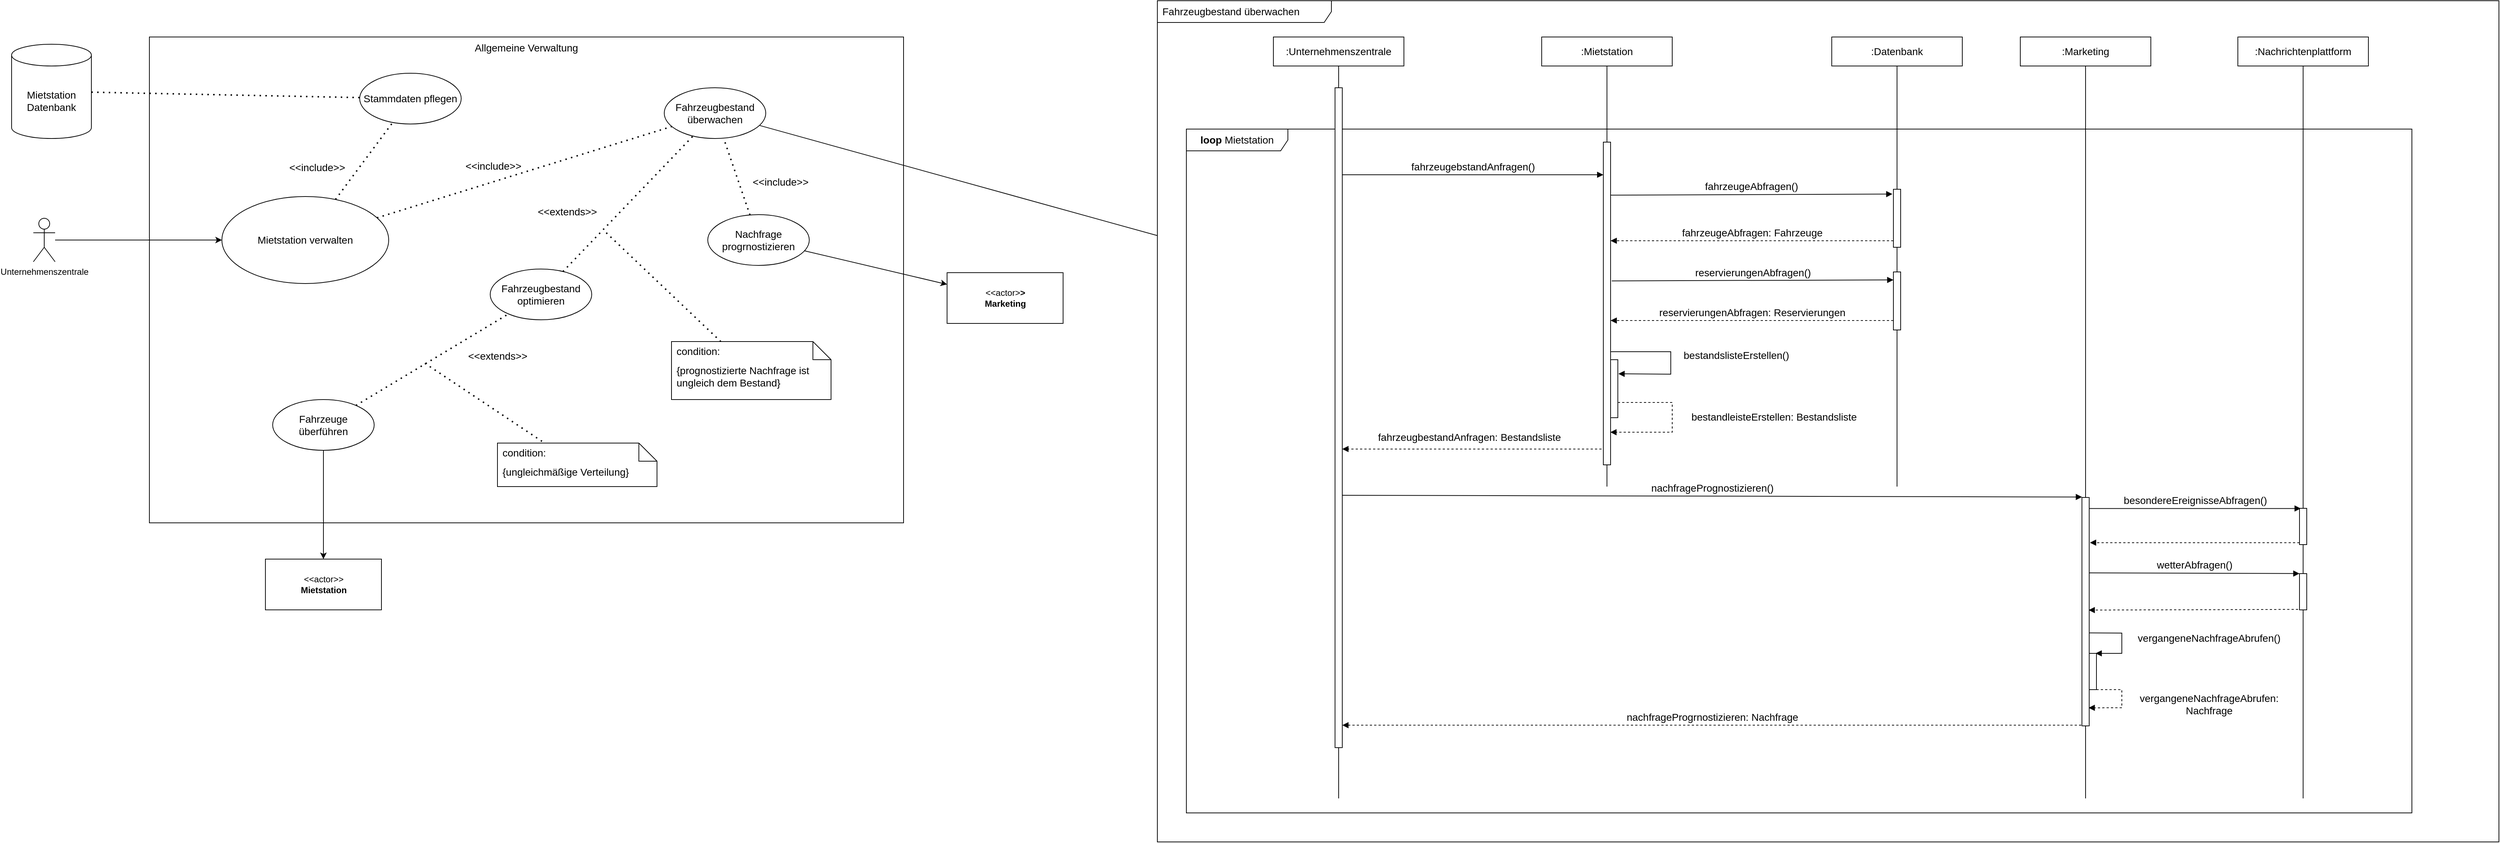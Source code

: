 <mxfile version="16.2.2" type="github">
  <diagram id="T9YhzOFRz3ybyIc2CFFb" name="Page-1">
    <mxGraphModel dx="3977" dy="2266" grid="1" gridSize="10" guides="1" tooltips="1" connect="1" arrows="1" fold="1" page="1" pageScale="1" pageWidth="1600" pageHeight="900" math="0" shadow="0">
      <root>
        <mxCell id="0" />
        <mxCell id="1" parent="0" />
        <mxCell id="yq6vvfXI3uli9TNve_ER-16" value="Fahrzeugbestand überwachen" style="shape=umlFrame;whiteSpace=wrap;html=1;width=240;height=30;boundedLbl=1;verticalAlign=middle;align=left;spacingLeft=5;fontSize=14;" vertex="1" parent="1">
          <mxGeometry x="1630" y="40" width="1850" height="1160" as="geometry" />
        </mxCell>
        <mxCell id="yq6vvfXI3uli9TNve_ER-29" value="&lt;b&gt;loop&lt;/b&gt; Mietstation" style="shape=umlFrame;whiteSpace=wrap;html=1;fontSize=14;width=140;height=30;" vertex="1" parent="1">
          <mxGeometry x="1670" y="217" width="1690" height="943" as="geometry" />
        </mxCell>
        <mxCell id="vpkyE2I-De3JcrigjXew-1" value="Unternehmenszentrale" style="shape=umlActor;verticalLabelPosition=bottom;verticalAlign=top;html=1;" parent="1" vertex="1">
          <mxGeometry x="80" y="340" width="30" height="60" as="geometry" />
        </mxCell>
        <mxCell id="vpkyE2I-De3JcrigjXew-2" value="Allgemeine Verwaltung" style="rounded=0;whiteSpace=wrap;html=1;verticalAlign=top;fontSize=14;" parent="1" vertex="1">
          <mxGeometry x="240" y="90" width="1040" height="670" as="geometry" />
        </mxCell>
        <mxCell id="vpkyE2I-De3JcrigjXew-8" value="Stammdaten pflegen" style="ellipse;whiteSpace=wrap;html=1;fontSize=14;" parent="1" vertex="1">
          <mxGeometry x="530" y="140" width="140" height="70" as="geometry" />
        </mxCell>
        <mxCell id="vpkyE2I-De3JcrigjXew-9" value="" style="endArrow=classic;html=1;rounded=0;fontSize=14;" parent="1" source="vpkyE2I-De3JcrigjXew-1" target="vpkyE2I-De3JcrigjXew-19" edge="1">
          <mxGeometry width="50" height="50" relative="1" as="geometry">
            <mxPoint x="680" y="440" as="sourcePoint" />
            <mxPoint x="300" y="269.861" as="targetPoint" />
          </mxGeometry>
        </mxCell>
        <mxCell id="vpkyE2I-De3JcrigjXew-10" value="Fahrzeugbestand überwachen" style="ellipse;whiteSpace=wrap;html=1;fontSize=14;" parent="1" vertex="1">
          <mxGeometry x="950" y="160" width="140" height="70" as="geometry" />
        </mxCell>
        <mxCell id="vpkyE2I-De3JcrigjXew-11" value="Fahrzeugbestand optimieren" style="ellipse;whiteSpace=wrap;html=1;fontSize=14;" parent="1" vertex="1">
          <mxGeometry x="710" y="410" width="140" height="70" as="geometry" />
        </mxCell>
        <mxCell id="vpkyE2I-De3JcrigjXew-12" value="Fahrzeuge überführen" style="ellipse;whiteSpace=wrap;html=1;fontSize=14;" parent="1" vertex="1">
          <mxGeometry x="410" y="590" width="140" height="70" as="geometry" />
        </mxCell>
        <mxCell id="vpkyE2I-De3JcrigjXew-13" value="&amp;lt;&amp;lt;include&amp;gt;&amp;gt;" style="endArrow=none;dashed=1;html=1;dashPattern=1 3;strokeWidth=2;rounded=0;fontSize=14;" parent="1" source="vpkyE2I-De3JcrigjXew-19" target="vpkyE2I-De3JcrigjXew-8" edge="1">
          <mxGeometry x="-0.706" y="48" width="50" height="50" relative="1" as="geometry">
            <mxPoint x="537.727" y="280" as="sourcePoint" />
            <mxPoint x="730" y="440" as="targetPoint" />
            <mxPoint x="1" as="offset" />
          </mxGeometry>
        </mxCell>
        <mxCell id="vpkyE2I-De3JcrigjXew-14" value="&amp;lt;&amp;lt;include&amp;gt;&amp;gt;" style="endArrow=none;dashed=1;html=1;dashPattern=1 3;strokeWidth=2;rounded=0;fontSize=14;" parent="1" source="vpkyE2I-De3JcrigjXew-19" target="vpkyE2I-De3JcrigjXew-10" edge="1">
          <mxGeometry x="-0.183" y="21" width="50" height="50" relative="1" as="geometry">
            <mxPoint x="610" y="348.133" as="sourcePoint" />
            <mxPoint x="730" y="440" as="targetPoint" />
            <mxPoint as="offset" />
          </mxGeometry>
        </mxCell>
        <mxCell id="vpkyE2I-De3JcrigjXew-16" value="&amp;lt;&amp;lt;extends&amp;gt;&amp;gt;" style="endArrow=none;dashed=1;html=1;dashPattern=1 3;strokeWidth=2;rounded=0;fontSize=14;" parent="1" source="vpkyE2I-De3JcrigjXew-12" target="vpkyE2I-De3JcrigjXew-11" edge="1">
          <mxGeometry x="0.65" y="-42" width="50" height="50" relative="1" as="geometry">
            <mxPoint x="680" y="490" as="sourcePoint" />
            <mxPoint x="730" y="440" as="targetPoint" />
            <mxPoint as="offset" />
          </mxGeometry>
        </mxCell>
        <mxCell id="vpkyE2I-De3JcrigjXew-17" value="&amp;lt;&amp;lt;include&amp;gt;&amp;gt;" style="endArrow=none;dashed=1;html=1;dashPattern=1 3;strokeWidth=2;rounded=0;fontSize=14;startArrow=none;" parent="1" source="yq6vvfXI3uli9TNve_ER-58" target="vpkyE2I-De3JcrigjXew-10" edge="1">
          <mxGeometry x="-0.474" y="-54" width="50" height="50" relative="1" as="geometry">
            <mxPoint x="680" y="490" as="sourcePoint" />
            <mxPoint x="596.707" y="420" as="targetPoint" />
            <mxPoint as="offset" />
          </mxGeometry>
        </mxCell>
        <mxCell id="vpkyE2I-De3JcrigjXew-19" value="Mietstation verwalten" style="ellipse;whiteSpace=wrap;html=1;fontSize=14;" parent="1" vertex="1">
          <mxGeometry x="340" y="310" width="230" height="120" as="geometry" />
        </mxCell>
        <mxCell id="vpkyE2I-De3JcrigjXew-20" value="{ungleichmäßige Verteilung}" style="shape=note2;boundedLbl=1;whiteSpace=wrap;html=1;size=25;verticalAlign=top;align=left;spacingLeft=5;fontSize=14;" parent="1" vertex="1">
          <mxGeometry x="720" y="650" width="220" height="60" as="geometry" />
        </mxCell>
        <mxCell id="vpkyE2I-De3JcrigjXew-21" value="condition:" style="resizeWidth=1;part=1;strokeColor=none;fillColor=none;align=left;spacingLeft=5;fontSize=14;" parent="vpkyE2I-De3JcrigjXew-20" vertex="1">
          <mxGeometry width="220" height="25" relative="1" as="geometry" />
        </mxCell>
        <mxCell id="vpkyE2I-De3JcrigjXew-22" value="" style="endArrow=none;dashed=1;html=1;dashPattern=1 3;strokeWidth=2;rounded=0;fontSize=14;startArrow=none;startFill=0;" parent="1" target="vpkyE2I-De3JcrigjXew-20" edge="1">
          <mxGeometry width="50" height="50" relative="1" as="geometry">
            <mxPoint x="620" y="540" as="sourcePoint" />
            <mxPoint x="730" y="440" as="targetPoint" />
          </mxGeometry>
        </mxCell>
        <mxCell id="vpkyE2I-De3JcrigjXew-23" value="{prognostizierte Nachfrage ist ungleich dem Bestand}" style="shape=note2;boundedLbl=1;whiteSpace=wrap;html=1;size=25;verticalAlign=top;align=left;spacingLeft=5;fontSize=14;" parent="1" vertex="1">
          <mxGeometry x="960" y="510" width="220" height="80" as="geometry" />
        </mxCell>
        <mxCell id="vpkyE2I-De3JcrigjXew-24" value="condition:" style="resizeWidth=1;part=1;strokeColor=none;fillColor=none;align=left;spacingLeft=5;fontSize=14;" parent="vpkyE2I-De3JcrigjXew-23" vertex="1">
          <mxGeometry width="220" height="25" relative="1" as="geometry" />
        </mxCell>
        <mxCell id="vpkyE2I-De3JcrigjXew-25" value="" style="endArrow=none;dashed=1;html=1;dashPattern=1 3;strokeWidth=2;rounded=0;fontSize=14;" parent="1" target="vpkyE2I-De3JcrigjXew-23" edge="1">
          <mxGeometry width="50" height="50" relative="1" as="geometry">
            <mxPoint x="870" y="360" as="sourcePoint" />
            <mxPoint x="790" y="480" as="targetPoint" />
          </mxGeometry>
        </mxCell>
        <mxCell id="yq6vvfXI3uli9TNve_ER-6" value="&amp;lt;&amp;lt;actor&amp;gt;&amp;gt;&lt;br&gt;&lt;b&gt;Mietstation&lt;/b&gt;" style="text;html=1;align=center;verticalAlign=middle;dashed=0;fillColor=#ffffff;strokeColor=#000000;" vertex="1" parent="1">
          <mxGeometry x="400" y="810" width="160" height="70" as="geometry" />
        </mxCell>
        <mxCell id="yq6vvfXI3uli9TNve_ER-11" value="&lt;div&gt;Mietstation&lt;br&gt;&lt;/div&gt;&lt;div&gt;Datenbank&lt;/div&gt;" style="shape=cylinder3;whiteSpace=wrap;html=1;boundedLbl=1;backgroundOutline=1;size=15;fontSize=14;" vertex="1" parent="1">
          <mxGeometry x="50" y="100" width="110" height="130" as="geometry" />
        </mxCell>
        <mxCell id="yq6vvfXI3uli9TNve_ER-12" value="" style="endArrow=none;dashed=1;html=1;dashPattern=1 3;strokeWidth=2;rounded=0;fontSize=14;" edge="1" parent="1" source="yq6vvfXI3uli9TNve_ER-11" target="vpkyE2I-De3JcrigjXew-8">
          <mxGeometry width="50" height="50" relative="1" as="geometry">
            <mxPoint x="520" y="260" as="sourcePoint" />
            <mxPoint x="570" y="210" as="targetPoint" />
          </mxGeometry>
        </mxCell>
        <mxCell id="yq6vvfXI3uli9TNve_ER-14" value="" style="endArrow=none;html=1;rounded=0;fontSize=14;" edge="1" parent="1" source="yq6vvfXI3uli9TNve_ER-16" target="vpkyE2I-De3JcrigjXew-10">
          <mxGeometry width="50" height="50" relative="1" as="geometry">
            <mxPoint x="1420" y="500" as="sourcePoint" />
            <mxPoint x="1470" y="450" as="targetPoint" />
          </mxGeometry>
        </mxCell>
        <mxCell id="yq6vvfXI3uli9TNve_ER-18" value=":Unternehmenszentrale" style="shape=umlLifeline;perimeter=lifelinePerimeter;whiteSpace=wrap;html=1;container=1;collapsible=0;recursiveResize=0;outlineConnect=0;lifelineDashed=0;fontSize=14;" vertex="1" parent="1">
          <mxGeometry x="1790" y="90" width="180" height="1050" as="geometry" />
        </mxCell>
        <mxCell id="yq6vvfXI3uli9TNve_ER-26" value="" style="html=1;points=[];perimeter=orthogonalPerimeter;fontSize=14;" vertex="1" parent="yq6vvfXI3uli9TNve_ER-18">
          <mxGeometry x="85" y="70" width="10" height="910" as="geometry" />
        </mxCell>
        <mxCell id="yq6vvfXI3uli9TNve_ER-19" value=":Mietstation" style="shape=umlLifeline;perimeter=lifelinePerimeter;whiteSpace=wrap;html=1;container=1;collapsible=0;recursiveResize=0;outlineConnect=0;lifelineDashed=0;fontSize=14;" vertex="1" parent="1">
          <mxGeometry x="2160" y="90" width="180" height="620" as="geometry" />
        </mxCell>
        <mxCell id="yq6vvfXI3uli9TNve_ER-27" value="" style="html=1;points=[];perimeter=orthogonalPerimeter;fontSize=14;" vertex="1" parent="yq6vvfXI3uli9TNve_ER-19">
          <mxGeometry x="85" y="145" width="10" height="445" as="geometry" />
        </mxCell>
        <mxCell id="yq6vvfXI3uli9TNve_ER-37" value="bestandslisteErstellen()" style="html=1;verticalAlign=bottom;labelBackgroundColor=none;endArrow=block;endFill=1;rounded=0;fontSize=14;entryX=1.08;entryY=0.243;entryDx=0;entryDy=0;entryPerimeter=0;" edge="1" parent="yq6vvfXI3uli9TNve_ER-19" source="yq6vvfXI3uli9TNve_ER-27" target="yq6vvfXI3uli9TNve_ER-40">
          <mxGeometry x="0.059" y="90" width="160" relative="1" as="geometry">
            <mxPoint x="113" y="434" as="sourcePoint" />
            <mxPoint x="113" y="465" as="targetPoint" />
            <Array as="points">
              <mxPoint x="178" y="434" />
              <mxPoint x="178" y="465" />
            </Array>
            <mxPoint as="offset" />
          </mxGeometry>
        </mxCell>
        <mxCell id="yq6vvfXI3uli9TNve_ER-40" value="" style="html=1;points=[];perimeter=orthogonalPerimeter;fontSize=14;" vertex="1" parent="yq6vvfXI3uli9TNve_ER-19">
          <mxGeometry x="95" y="445" width="10" height="80" as="geometry" />
        </mxCell>
        <mxCell id="yq6vvfXI3uli9TNve_ER-41" value="bestandleisteErstellen: Bestandsliste" style="html=1;verticalAlign=bottom;labelBackgroundColor=none;endArrow=block;endFill=1;dashed=1;rounded=0;fontSize=14;exitX=1;exitY=0.738;exitDx=0;exitDy=0;exitPerimeter=0;entryX=0.96;entryY=0.899;entryDx=0;entryDy=0;entryPerimeter=0;" edge="1" parent="yq6vvfXI3uli9TNve_ER-19" source="yq6vvfXI3uli9TNve_ER-40" target="yq6vvfXI3uli9TNve_ER-27">
          <mxGeometry x="0.053" y="140" width="160" relative="1" as="geometry">
            <mxPoint x="70" y="465" as="sourcePoint" />
            <mxPoint x="230" y="465" as="targetPoint" />
            <Array as="points">
              <mxPoint x="180" y="504" />
              <mxPoint x="180" y="545" />
            </Array>
            <mxPoint as="offset" />
          </mxGeometry>
        </mxCell>
        <mxCell id="yq6vvfXI3uli9TNve_ER-20" value=":Datenbank" style="shape=umlLifeline;perimeter=lifelinePerimeter;whiteSpace=wrap;html=1;container=1;collapsible=0;recursiveResize=0;outlineConnect=0;lifelineDashed=0;fontSize=14;" vertex="1" parent="1">
          <mxGeometry x="2560" y="90" width="180" height="620" as="geometry" />
        </mxCell>
        <mxCell id="yq6vvfXI3uli9TNve_ER-33" value="" style="html=1;points=[];perimeter=orthogonalPerimeter;fontSize=14;" vertex="1" parent="yq6vvfXI3uli9TNve_ER-20">
          <mxGeometry x="85" y="324" width="10" height="80" as="geometry" />
        </mxCell>
        <mxCell id="yq6vvfXI3uli9TNve_ER-36" value="reservierungenAbfragen()" style="html=1;verticalAlign=bottom;labelBackgroundColor=none;endArrow=block;endFill=1;rounded=0;fontSize=14;exitX=1.167;exitY=0.43;exitDx=0;exitDy=0;exitPerimeter=0;" edge="1" parent="yq6vvfXI3uli9TNve_ER-20">
          <mxGeometry width="160" relative="1" as="geometry">
            <mxPoint x="-303.33" y="336.35" as="sourcePoint" />
            <mxPoint x="85" y="335.0" as="targetPoint" />
          </mxGeometry>
        </mxCell>
        <mxCell id="yq6vvfXI3uli9TNve_ER-70" value="" style="html=1;points=[];perimeter=orthogonalPerimeter;fontSize=14;" vertex="1" parent="yq6vvfXI3uli9TNve_ER-20">
          <mxGeometry x="85" y="210" width="10" height="80" as="geometry" />
        </mxCell>
        <mxCell id="yq6vvfXI3uli9TNve_ER-28" value="fahrzeugebstandAnfragen()" style="html=1;verticalAlign=bottom;labelBackgroundColor=none;endArrow=block;endFill=1;rounded=0;fontSize=14;" edge="1" parent="1">
          <mxGeometry width="160" relative="1" as="geometry">
            <mxPoint x="1885" y="280.0" as="sourcePoint" />
            <mxPoint x="2245" y="280.0" as="targetPoint" />
          </mxGeometry>
        </mxCell>
        <mxCell id="yq6vvfXI3uli9TNve_ER-32" value="fahrzeugeAbfragen()" style="html=1;verticalAlign=bottom;labelBackgroundColor=none;endArrow=block;endFill=1;rounded=0;fontSize=14;entryX=-0.133;entryY=0.02;entryDx=0;entryDy=0;entryPerimeter=0;exitX=1;exitY=0.153;exitDx=0;exitDy=0;exitPerimeter=0;" edge="1" parent="1">
          <mxGeometry width="160" relative="1" as="geometry">
            <mxPoint x="2255" y="308.085" as="sourcePoint" />
            <mxPoint x="2643.67" y="306.6" as="targetPoint" />
          </mxGeometry>
        </mxCell>
        <mxCell id="yq6vvfXI3uli9TNve_ER-34" value="fahrzeugeAbfragen: Fahrzeuge" style="html=1;verticalAlign=bottom;labelBackgroundColor=none;endArrow=block;endFill=1;dashed=1;rounded=0;fontSize=14;" edge="1" parent="1">
          <mxGeometry width="160" relative="1" as="geometry">
            <mxPoint x="2645" y="371" as="sourcePoint" />
            <mxPoint x="2255" y="371" as="targetPoint" />
            <Array as="points">
              <mxPoint x="2370" y="371" />
            </Array>
          </mxGeometry>
        </mxCell>
        <mxCell id="yq6vvfXI3uli9TNve_ER-35" value="reservierungenAbfragen: Reservierungen" style="html=1;verticalAlign=bottom;labelBackgroundColor=none;endArrow=block;endFill=1;dashed=1;rounded=0;fontSize=14;" edge="1" parent="1">
          <mxGeometry width="160" relative="1" as="geometry">
            <mxPoint x="2645" y="481" as="sourcePoint" />
            <mxPoint x="2255" y="481" as="targetPoint" />
            <Array as="points">
              <mxPoint x="2330" y="481" />
            </Array>
          </mxGeometry>
        </mxCell>
        <mxCell id="yq6vvfXI3uli9TNve_ER-38" value="" style="html=1;verticalAlign=bottom;labelBackgroundColor=none;endArrow=block;endFill=1;dashed=1;rounded=0;fontSize=14;exitX=-0.25;exitY=0.951;exitDx=0;exitDy=0;exitPerimeter=0;" edge="1" parent="1" source="yq6vvfXI3uli9TNve_ER-27" target="yq6vvfXI3uli9TNve_ER-26">
          <mxGeometry width="160" relative="1" as="geometry">
            <mxPoint x="2150" y="420" as="sourcePoint" />
            <mxPoint x="2310" y="420" as="targetPoint" />
          </mxGeometry>
        </mxCell>
        <mxCell id="yq6vvfXI3uli9TNve_ER-39" value="fahrzeugbestandAnfragen: Bestandsliste" style="edgeLabel;html=1;align=center;verticalAlign=middle;resizable=0;points=[];fontSize=14;" vertex="1" connectable="0" parent="yq6vvfXI3uli9TNve_ER-38">
          <mxGeometry x="0.156" y="-1" relative="1" as="geometry">
            <mxPoint x="24" y="-15" as="offset" />
          </mxGeometry>
        </mxCell>
        <mxCell id="yq6vvfXI3uli9TNve_ER-42" value="nachfragePrognostizieren()" style="html=1;verticalAlign=bottom;labelBackgroundColor=none;endArrow=block;endFill=1;rounded=0;fontSize=14;entryX=0.009;entryY=-0.002;entryDx=0;entryDy=0;entryPerimeter=0;" edge="1" parent="1" target="yq6vvfXI3uli9TNve_ER-44">
          <mxGeometry width="160" relative="1" as="geometry">
            <mxPoint x="1885" y="722" as="sourcePoint" />
            <mxPoint x="2935" y="722" as="targetPoint" />
          </mxGeometry>
        </mxCell>
        <mxCell id="yq6vvfXI3uli9TNve_ER-43" value=":Marketing" style="shape=umlLifeline;perimeter=lifelinePerimeter;whiteSpace=wrap;html=1;container=1;collapsible=0;recursiveResize=0;outlineConnect=0;lifelineDashed=0;fontSize=14;" vertex="1" parent="1">
          <mxGeometry x="2820" y="90" width="180" height="1050" as="geometry" />
        </mxCell>
        <mxCell id="yq6vvfXI3uli9TNve_ER-44" value="" style="html=1;points=[];perimeter=orthogonalPerimeter;fontSize=14;" vertex="1" parent="yq6vvfXI3uli9TNve_ER-43">
          <mxGeometry x="85" y="635" width="10" height="315" as="geometry" />
        </mxCell>
        <mxCell id="yq6vvfXI3uli9TNve_ER-53" value="" style="html=1;points=[];perimeter=orthogonalPerimeter;fontSize=14;" vertex="1" parent="yq6vvfXI3uli9TNve_ER-43">
          <mxGeometry x="95" y="850" width="10" height="50" as="geometry" />
        </mxCell>
        <mxCell id="yq6vvfXI3uli9TNve_ER-54" value="vergangeneNachfrageAbrufen()" style="html=1;verticalAlign=bottom;labelBackgroundColor=none;endArrow=block;endFill=1;rounded=0;fontSize=14;entryX=0.875;entryY=0;entryDx=0;entryDy=0;entryPerimeter=0;exitX=1.039;exitY=0.593;exitDx=0;exitDy=0;exitPerimeter=0;" edge="1" parent="yq6vvfXI3uli9TNve_ER-43" source="yq6vvfXI3uli9TNve_ER-44" target="yq6vvfXI3uli9TNve_ER-53">
          <mxGeometry x="0.15" y="120" width="160" relative="1" as="geometry">
            <mxPoint x="100" y="820" as="sourcePoint" />
            <mxPoint x="250" y="820" as="targetPoint" />
            <Array as="points">
              <mxPoint x="140" y="822" />
              <mxPoint x="140" y="850" />
            </Array>
            <mxPoint as="offset" />
          </mxGeometry>
        </mxCell>
        <mxCell id="yq6vvfXI3uli9TNve_ER-55" value="vergangeneNachfrageAbrufen:&lt;br&gt;Nachfrage" style="html=1;verticalAlign=bottom;labelBackgroundColor=none;endArrow=block;endFill=1;dashed=1;rounded=0;fontSize=14;entryX=0.917;entryY=0.921;entryDx=0;entryDy=0;entryPerimeter=0;" edge="1" parent="yq6vvfXI3uli9TNve_ER-43" target="yq6vvfXI3uli9TNve_ER-44">
          <mxGeometry x="0.134" y="121" width="160" relative="1" as="geometry">
            <mxPoint x="105" y="900" as="sourcePoint" />
            <mxPoint x="265" y="900" as="targetPoint" />
            <Array as="points">
              <mxPoint x="140" y="900" />
              <mxPoint x="140" y="925" />
            </Array>
            <mxPoint x="120" y="-106" as="offset" />
          </mxGeometry>
        </mxCell>
        <mxCell id="yq6vvfXI3uli9TNve_ER-46" value=":Nachrichtenplattform" style="shape=umlLifeline;perimeter=lifelinePerimeter;whiteSpace=wrap;html=1;container=1;collapsible=0;recursiveResize=0;outlineConnect=0;lifelineDashed=0;fontSize=14;" vertex="1" parent="1">
          <mxGeometry x="3120" y="90" width="180" height="1050" as="geometry" />
        </mxCell>
        <mxCell id="yq6vvfXI3uli9TNve_ER-47" value="" style="html=1;points=[];perimeter=orthogonalPerimeter;fontSize=14;" vertex="1" parent="yq6vvfXI3uli9TNve_ER-46">
          <mxGeometry x="85" y="650" width="10" height="50" as="geometry" />
        </mxCell>
        <mxCell id="yq6vvfXI3uli9TNve_ER-52" value="" style="html=1;points=[];perimeter=orthogonalPerimeter;fontSize=14;" vertex="1" parent="yq6vvfXI3uli9TNve_ER-46">
          <mxGeometry x="85" y="740" width="10" height="50" as="geometry" />
        </mxCell>
        <mxCell id="yq6vvfXI3uli9TNve_ER-48" value="besondereEreignisseAbfragen()" style="html=1;verticalAlign=bottom;labelBackgroundColor=none;endArrow=block;endFill=1;rounded=0;fontSize=14;entryX=0.178;entryY=0.004;entryDx=0;entryDy=0;entryPerimeter=0;" edge="1" parent="1" source="yq6vvfXI3uli9TNve_ER-44" target="yq6vvfXI3uli9TNve_ER-47">
          <mxGeometry width="160" relative="1" as="geometry">
            <mxPoint x="2950" y="770" as="sourcePoint" />
            <mxPoint x="3110" y="770" as="targetPoint" />
          </mxGeometry>
        </mxCell>
        <mxCell id="yq6vvfXI3uli9TNve_ER-49" value="" style="html=1;verticalAlign=bottom;labelBackgroundColor=none;endArrow=block;endFill=1;dashed=1;rounded=0;fontSize=14;entryX=1.1;entryY=0.198;entryDx=0;entryDy=0;entryPerimeter=0;" edge="1" parent="1" source="yq6vvfXI3uli9TNve_ER-47" target="yq6vvfXI3uli9TNve_ER-44">
          <mxGeometry width="160" relative="1" as="geometry">
            <mxPoint x="3210" y="787.34" as="sourcePoint" />
            <mxPoint x="2945" y="787.34" as="targetPoint" />
          </mxGeometry>
        </mxCell>
        <mxCell id="yq6vvfXI3uli9TNve_ER-50" value="wetterAbfragen()" style="html=1;verticalAlign=bottom;labelBackgroundColor=none;endArrow=block;endFill=1;rounded=0;fontSize=14;exitX=0.946;exitY=0.33;exitDx=0;exitDy=0;exitPerimeter=0;" edge="1" parent="1" source="yq6vvfXI3uli9TNve_ER-44">
          <mxGeometry width="160" relative="1" as="geometry">
            <mxPoint x="2946.04" y="829.96" as="sourcePoint" />
            <mxPoint x="3205" y="829.96" as="targetPoint" />
          </mxGeometry>
        </mxCell>
        <mxCell id="yq6vvfXI3uli9TNve_ER-51" value="" style="html=1;verticalAlign=bottom;labelBackgroundColor=none;endArrow=block;endFill=1;dashed=1;rounded=0;fontSize=14;exitX=-0.193;exitY=0.886;exitDx=0;exitDy=0;exitPerimeter=0;entryX=0.918;entryY=0.493;entryDx=0;entryDy=0;entryPerimeter=0;" edge="1" parent="1" target="yq6vvfXI3uli9TNve_ER-44">
          <mxGeometry width="160" relative="1" as="geometry">
            <mxPoint x="3203.07" y="879.34" as="sourcePoint" />
            <mxPoint x="2945" y="879.34" as="targetPoint" />
          </mxGeometry>
        </mxCell>
        <mxCell id="yq6vvfXI3uli9TNve_ER-56" value="nachfrageProgrnostizieren: Nachfrage" style="html=1;verticalAlign=bottom;labelBackgroundColor=none;endArrow=block;endFill=1;dashed=1;rounded=0;fontSize=14;exitX=-0.1;exitY=0.997;exitDx=0;exitDy=0;exitPerimeter=0;" edge="1" parent="1" source="yq6vvfXI3uli9TNve_ER-44" target="yq6vvfXI3uli9TNve_ER-26">
          <mxGeometry width="160" relative="1" as="geometry">
            <mxPoint x="2590" y="850" as="sourcePoint" />
            <mxPoint x="2750" y="850" as="targetPoint" />
          </mxGeometry>
        </mxCell>
        <mxCell id="yq6vvfXI3uli9TNve_ER-58" value="Nachfrage progrnostizieren" style="ellipse;whiteSpace=wrap;html=1;fontSize=14;" vertex="1" parent="1">
          <mxGeometry x="1010" y="335" width="140" height="70" as="geometry" />
        </mxCell>
        <mxCell id="yq6vvfXI3uli9TNve_ER-61" value="" style="endArrow=none;dashed=1;html=1;dashPattern=1 3;strokeWidth=2;rounded=0;fontSize=14;" edge="1" parent="1" source="vpkyE2I-De3JcrigjXew-11" target="vpkyE2I-De3JcrigjXew-10">
          <mxGeometry width="50" height="50" relative="1" as="geometry">
            <mxPoint x="846.531" y="520.99" as="sourcePoint" />
            <mxPoint x="973.595" y="259.025" as="targetPoint" />
          </mxGeometry>
        </mxCell>
        <mxCell id="yq6vvfXI3uli9TNve_ER-62" value="&amp;lt;&amp;lt;extends&amp;gt;&amp;gt;" style="edgeLabel;html=1;align=center;verticalAlign=middle;resizable=0;points=[];fontSize=14;" vertex="1" connectable="0" parent="yq6vvfXI3uli9TNve_ER-61">
          <mxGeometry x="-0.104" y="-2" relative="1" as="geometry">
            <mxPoint x="-76" as="offset" />
          </mxGeometry>
        </mxCell>
        <mxCell id="yq6vvfXI3uli9TNve_ER-63" value="&lt;div&gt;&amp;lt;&amp;lt;actor&amp;gt;&lt;b&gt;&amp;gt;&lt;/b&gt;&lt;/div&gt;&lt;div&gt;&lt;b&gt;Marketing&lt;br&gt;&lt;/b&gt;&lt;/div&gt;" style="text;html=1;align=center;verticalAlign=middle;dashed=0;fillColor=#ffffff;strokeColor=#000000;" vertex="1" parent="1">
          <mxGeometry x="1340" y="415" width="160" height="70" as="geometry" />
        </mxCell>
        <mxCell id="yq6vvfXI3uli9TNve_ER-65" value="" style="endArrow=classic;html=1;rounded=0;fontSize=14;" edge="1" parent="1" source="yq6vvfXI3uli9TNve_ER-58" target="yq6vvfXI3uli9TNve_ER-63">
          <mxGeometry width="50" height="50" relative="1" as="geometry">
            <mxPoint x="1140" y="398.75" as="sourcePoint" />
            <mxPoint x="1370" y="398.75" as="targetPoint" />
          </mxGeometry>
        </mxCell>
        <mxCell id="yq6vvfXI3uli9TNve_ER-66" value="" style="endArrow=classic;html=1;rounded=0;fontSize=14;" edge="1" parent="1" source="vpkyE2I-De3JcrigjXew-12" target="yq6vvfXI3uli9TNve_ER-6">
          <mxGeometry width="50" height="50" relative="1" as="geometry">
            <mxPoint x="669.998" y="799.996" as="sourcePoint" />
            <mxPoint x="1071.84" y="847.565" as="targetPoint" />
          </mxGeometry>
        </mxCell>
      </root>
    </mxGraphModel>
  </diagram>
</mxfile>
